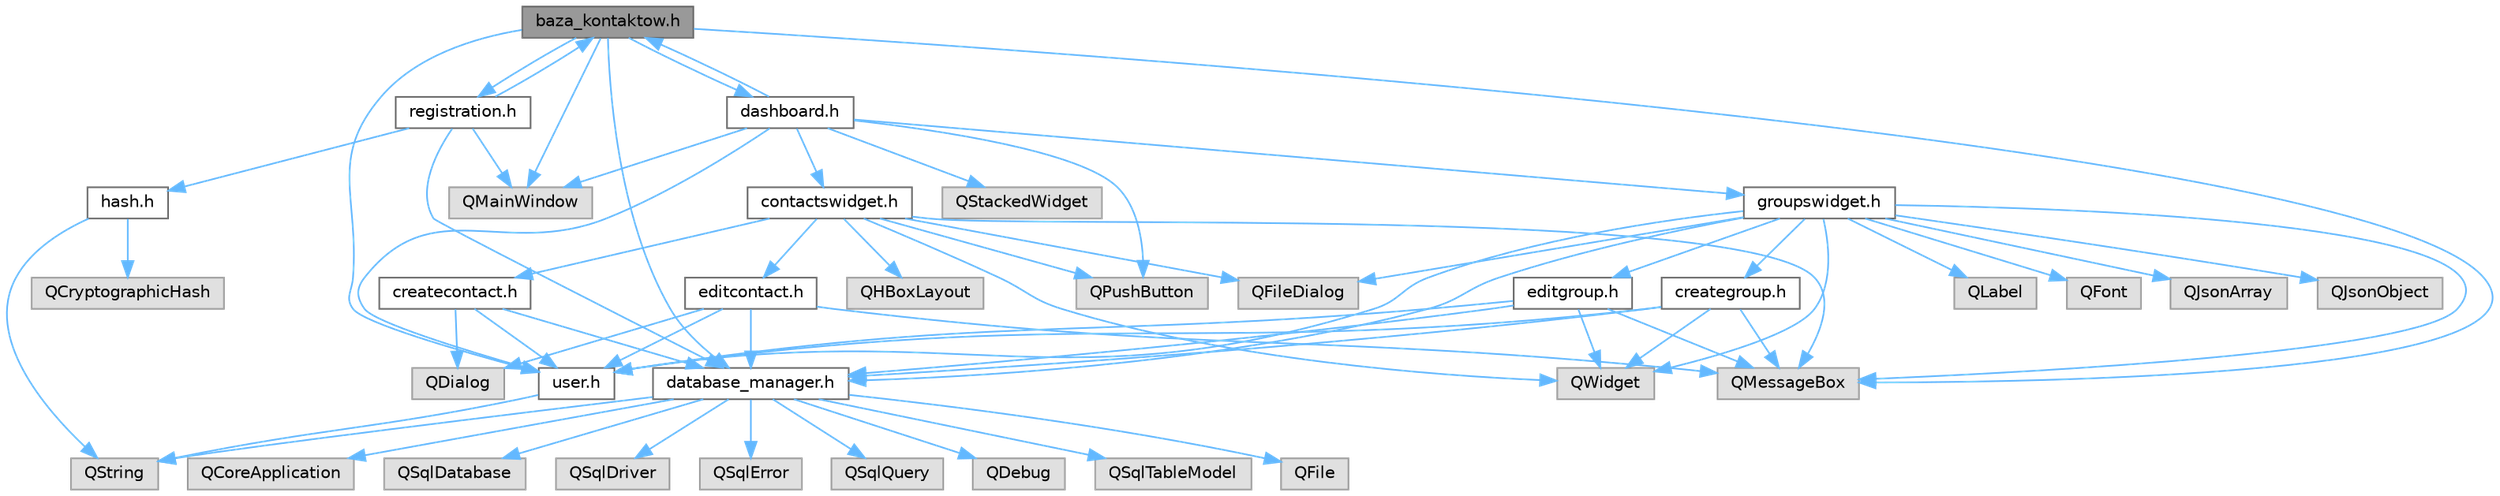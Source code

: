 digraph "baza_kontaktow.h"
{
 // LATEX_PDF_SIZE
  bgcolor="transparent";
  edge [fontname=Helvetica,fontsize=10,labelfontname=Helvetica,labelfontsize=10];
  node [fontname=Helvetica,fontsize=10,shape=box,height=0.2,width=0.4];
  Node1 [id="Node000001",label="baza_kontaktow.h",height=0.2,width=0.4,color="gray40", fillcolor="grey60", style="filled", fontcolor="black",tooltip="Definicja klasy Baza_Kontaktow, głównego okna aplikacji, które pojawia się po uruchomieniu programu."];
  Node1 -> Node2 [id="edge63_Node000001_Node000002",color="steelblue1",style="solid",tooltip=" "];
  Node2 [id="Node000002",label="QMainWindow",height=0.2,width=0.4,color="grey60", fillcolor="#E0E0E0", style="filled",tooltip=" "];
  Node1 -> Node3 [id="edge64_Node000001_Node000003",color="steelblue1",style="solid",tooltip=" "];
  Node3 [id="Node000003",label="QMessageBox",height=0.2,width=0.4,color="grey60", fillcolor="#E0E0E0", style="filled",tooltip=" "];
  Node1 -> Node4 [id="edge65_Node000001_Node000004",color="steelblue1",style="solid",tooltip=" "];
  Node4 [id="Node000004",label="registration.h",height=0.2,width=0.4,color="grey40", fillcolor="white", style="filled",URL="$registration_8h.html",tooltip=" "];
  Node4 -> Node2 [id="edge66_Node000004_Node000002",color="steelblue1",style="solid",tooltip=" "];
  Node4 -> Node1 [id="edge67_Node000004_Node000001",color="steelblue1",style="solid",tooltip=" "];
  Node4 -> Node5 [id="edge68_Node000004_Node000005",color="steelblue1",style="solid",tooltip=" "];
  Node5 [id="Node000005",label="database_manager.h",height=0.2,width=0.4,color="grey40", fillcolor="white", style="filled",URL="$database__manager_8h.html",tooltip=" "];
  Node5 -> Node6 [id="edge69_Node000005_Node000006",color="steelblue1",style="solid",tooltip=" "];
  Node6 [id="Node000006",label="QString",height=0.2,width=0.4,color="grey60", fillcolor="#E0E0E0", style="filled",tooltip=" "];
  Node5 -> Node7 [id="edge70_Node000005_Node000007",color="steelblue1",style="solid",tooltip=" "];
  Node7 [id="Node000007",label="QCoreApplication",height=0.2,width=0.4,color="grey60", fillcolor="#E0E0E0", style="filled",tooltip=" "];
  Node5 -> Node8 [id="edge71_Node000005_Node000008",color="steelblue1",style="solid",tooltip=" "];
  Node8 [id="Node000008",label="QSqlDatabase",height=0.2,width=0.4,color="grey60", fillcolor="#E0E0E0", style="filled",tooltip=" "];
  Node5 -> Node9 [id="edge72_Node000005_Node000009",color="steelblue1",style="solid",tooltip=" "];
  Node9 [id="Node000009",label="QSqlDriver",height=0.2,width=0.4,color="grey60", fillcolor="#E0E0E0", style="filled",tooltip=" "];
  Node5 -> Node10 [id="edge73_Node000005_Node000010",color="steelblue1",style="solid",tooltip=" "];
  Node10 [id="Node000010",label="QSqlError",height=0.2,width=0.4,color="grey60", fillcolor="#E0E0E0", style="filled",tooltip=" "];
  Node5 -> Node11 [id="edge74_Node000005_Node000011",color="steelblue1",style="solid",tooltip=" "];
  Node11 [id="Node000011",label="QSqlQuery",height=0.2,width=0.4,color="grey60", fillcolor="#E0E0E0", style="filled",tooltip=" "];
  Node5 -> Node12 [id="edge75_Node000005_Node000012",color="steelblue1",style="solid",tooltip=" "];
  Node12 [id="Node000012",label="QDebug",height=0.2,width=0.4,color="grey60", fillcolor="#E0E0E0", style="filled",tooltip=" "];
  Node5 -> Node13 [id="edge76_Node000005_Node000013",color="steelblue1",style="solid",tooltip=" "];
  Node13 [id="Node000013",label="QSqlTableModel",height=0.2,width=0.4,color="grey60", fillcolor="#E0E0E0", style="filled",tooltip=" "];
  Node5 -> Node14 [id="edge77_Node000005_Node000014",color="steelblue1",style="solid",tooltip=" "];
  Node14 [id="Node000014",label="QFile",height=0.2,width=0.4,color="grey60", fillcolor="#E0E0E0", style="filled",tooltip=" "];
  Node4 -> Node15 [id="edge78_Node000004_Node000015",color="steelblue1",style="solid",tooltip=" "];
  Node15 [id="Node000015",label="hash.h",height=0.2,width=0.4,color="grey40", fillcolor="white", style="filled",URL="$hash_8h.html",tooltip=" "];
  Node15 -> Node6 [id="edge79_Node000015_Node000006",color="steelblue1",style="solid",tooltip=" "];
  Node15 -> Node16 [id="edge80_Node000015_Node000016",color="steelblue1",style="solid",tooltip=" "];
  Node16 [id="Node000016",label="QCryptographicHash",height=0.2,width=0.4,color="grey60", fillcolor="#E0E0E0", style="filled",tooltip=" "];
  Node1 -> Node17 [id="edge81_Node000001_Node000017",color="steelblue1",style="solid",tooltip=" "];
  Node17 [id="Node000017",label="dashboard.h",height=0.2,width=0.4,color="grey40", fillcolor="white", style="filled",URL="$dashboard_8h.html",tooltip=" "];
  Node17 -> Node2 [id="edge82_Node000017_Node000002",color="steelblue1",style="solid",tooltip=" "];
  Node17 -> Node18 [id="edge83_Node000017_Node000018",color="steelblue1",style="solid",tooltip=" "];
  Node18 [id="Node000018",label="QStackedWidget",height=0.2,width=0.4,color="grey60", fillcolor="#E0E0E0", style="filled",tooltip=" "];
  Node17 -> Node19 [id="edge84_Node000017_Node000019",color="steelblue1",style="solid",tooltip=" "];
  Node19 [id="Node000019",label="QPushButton",height=0.2,width=0.4,color="grey60", fillcolor="#E0E0E0", style="filled",tooltip=" "];
  Node17 -> Node20 [id="edge85_Node000017_Node000020",color="steelblue1",style="solid",tooltip=" "];
  Node20 [id="Node000020",label="contactswidget.h",height=0.2,width=0.4,color="grey40", fillcolor="white", style="filled",URL="$contactswidget_8h.html",tooltip=" "];
  Node20 -> Node21 [id="edge86_Node000020_Node000021",color="steelblue1",style="solid",tooltip=" "];
  Node21 [id="Node000021",label="QWidget",height=0.2,width=0.4,color="grey60", fillcolor="#E0E0E0", style="filled",tooltip=" "];
  Node20 -> Node3 [id="edge87_Node000020_Node000003",color="steelblue1",style="solid",tooltip=" "];
  Node20 -> Node19 [id="edge88_Node000020_Node000019",color="steelblue1",style="solid",tooltip=" "];
  Node20 -> Node22 [id="edge89_Node000020_Node000022",color="steelblue1",style="solid",tooltip=" "];
  Node22 [id="Node000022",label="QHBoxLayout",height=0.2,width=0.4,color="grey60", fillcolor="#E0E0E0", style="filled",tooltip=" "];
  Node20 -> Node23 [id="edge90_Node000020_Node000023",color="steelblue1",style="solid",tooltip=" "];
  Node23 [id="Node000023",label="QFileDialog",height=0.2,width=0.4,color="grey60", fillcolor="#E0E0E0", style="filled",tooltip=" "];
  Node20 -> Node24 [id="edge91_Node000020_Node000024",color="steelblue1",style="solid",tooltip=" "];
  Node24 [id="Node000024",label="createcontact.h",height=0.2,width=0.4,color="grey40", fillcolor="white", style="filled",URL="$createcontact_8h.html",tooltip=" "];
  Node24 -> Node25 [id="edge92_Node000024_Node000025",color="steelblue1",style="solid",tooltip=" "];
  Node25 [id="Node000025",label="QDialog",height=0.2,width=0.4,color="grey60", fillcolor="#E0E0E0", style="filled",tooltip=" "];
  Node24 -> Node5 [id="edge93_Node000024_Node000005",color="steelblue1",style="solid",tooltip=" "];
  Node24 -> Node26 [id="edge94_Node000024_Node000026",color="steelblue1",style="solid",tooltip=" "];
  Node26 [id="Node000026",label="user.h",height=0.2,width=0.4,color="grey40", fillcolor="white", style="filled",URL="$user_8h.html",tooltip=" "];
  Node26 -> Node6 [id="edge95_Node000026_Node000006",color="steelblue1",style="solid",tooltip=" "];
  Node20 -> Node27 [id="edge96_Node000020_Node000027",color="steelblue1",style="solid",tooltip=" "];
  Node27 [id="Node000027",label="editcontact.h",height=0.2,width=0.4,color="grey40", fillcolor="white", style="filled",URL="$editcontact_8h.html",tooltip=" "];
  Node27 -> Node25 [id="edge97_Node000027_Node000025",color="steelblue1",style="solid",tooltip=" "];
  Node27 -> Node3 [id="edge98_Node000027_Node000003",color="steelblue1",style="solid",tooltip=" "];
  Node27 -> Node26 [id="edge99_Node000027_Node000026",color="steelblue1",style="solid",tooltip=" "];
  Node27 -> Node5 [id="edge100_Node000027_Node000005",color="steelblue1",style="solid",tooltip=" "];
  Node17 -> Node28 [id="edge101_Node000017_Node000028",color="steelblue1",style="solid",tooltip=" "];
  Node28 [id="Node000028",label="groupswidget.h",height=0.2,width=0.4,color="grey40", fillcolor="white", style="filled",URL="$groupswidget_8h.html",tooltip=" "];
  Node28 -> Node21 [id="edge102_Node000028_Node000021",color="steelblue1",style="solid",tooltip=" "];
  Node28 -> Node29 [id="edge103_Node000028_Node000029",color="steelblue1",style="solid",tooltip=" "];
  Node29 [id="Node000029",label="QLabel",height=0.2,width=0.4,color="grey60", fillcolor="#E0E0E0", style="filled",tooltip=" "];
  Node28 -> Node30 [id="edge104_Node000028_Node000030",color="steelblue1",style="solid",tooltip=" "];
  Node30 [id="Node000030",label="QFont",height=0.2,width=0.4,color="grey60", fillcolor="#E0E0E0", style="filled",tooltip=" "];
  Node28 -> Node3 [id="edge105_Node000028_Node000003",color="steelblue1",style="solid",tooltip=" "];
  Node28 -> Node23 [id="edge106_Node000028_Node000023",color="steelblue1",style="solid",tooltip=" "];
  Node28 -> Node31 [id="edge107_Node000028_Node000031",color="steelblue1",style="solid",tooltip=" "];
  Node31 [id="Node000031",label="QJsonArray",height=0.2,width=0.4,color="grey60", fillcolor="#E0E0E0", style="filled",tooltip=" "];
  Node28 -> Node32 [id="edge108_Node000028_Node000032",color="steelblue1",style="solid",tooltip=" "];
  Node32 [id="Node000032",label="QJsonObject",height=0.2,width=0.4,color="grey60", fillcolor="#E0E0E0", style="filled",tooltip=" "];
  Node28 -> Node33 [id="edge109_Node000028_Node000033",color="steelblue1",style="solid",tooltip=" "];
  Node33 [id="Node000033",label="creategroup.h",height=0.2,width=0.4,color="grey40", fillcolor="white", style="filled",URL="$creategroup_8h.html",tooltip=" "];
  Node33 -> Node21 [id="edge110_Node000033_Node000021",color="steelblue1",style="solid",tooltip=" "];
  Node33 -> Node3 [id="edge111_Node000033_Node000003",color="steelblue1",style="solid",tooltip=" "];
  Node33 -> Node5 [id="edge112_Node000033_Node000005",color="steelblue1",style="solid",tooltip=" "];
  Node33 -> Node26 [id="edge113_Node000033_Node000026",color="steelblue1",style="solid",tooltip=" "];
  Node28 -> Node34 [id="edge114_Node000028_Node000034",color="steelblue1",style="solid",tooltip=" "];
  Node34 [id="Node000034",label="editgroup.h",height=0.2,width=0.4,color="grey40", fillcolor="white", style="filled",URL="$editgroup_8h.html",tooltip=" "];
  Node34 -> Node21 [id="edge115_Node000034_Node000021",color="steelblue1",style="solid",tooltip=" "];
  Node34 -> Node3 [id="edge116_Node000034_Node000003",color="steelblue1",style="solid",tooltip=" "];
  Node34 -> Node5 [id="edge117_Node000034_Node000005",color="steelblue1",style="solid",tooltip=" "];
  Node34 -> Node26 [id="edge118_Node000034_Node000026",color="steelblue1",style="solid",tooltip=" "];
  Node28 -> Node5 [id="edge119_Node000028_Node000005",color="steelblue1",style="solid",tooltip=" "];
  Node28 -> Node26 [id="edge120_Node000028_Node000026",color="steelblue1",style="solid",tooltip=" "];
  Node17 -> Node1 [id="edge121_Node000017_Node000001",color="steelblue1",style="solid",tooltip=" "];
  Node17 -> Node26 [id="edge122_Node000017_Node000026",color="steelblue1",style="solid",tooltip=" "];
  Node1 -> Node26 [id="edge123_Node000001_Node000026",color="steelblue1",style="solid",tooltip=" "];
  Node1 -> Node5 [id="edge124_Node000001_Node000005",color="steelblue1",style="solid",tooltip=" "];
}
